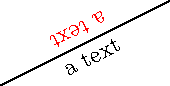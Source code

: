 size(3cm,0);
path g=(1,1)--(3,2);
draw(Label("a text",Rotate(dir(g))), g);
draw(Label("a text",red,Rotate(-dir(g)),align=I*dir(g)), g);
